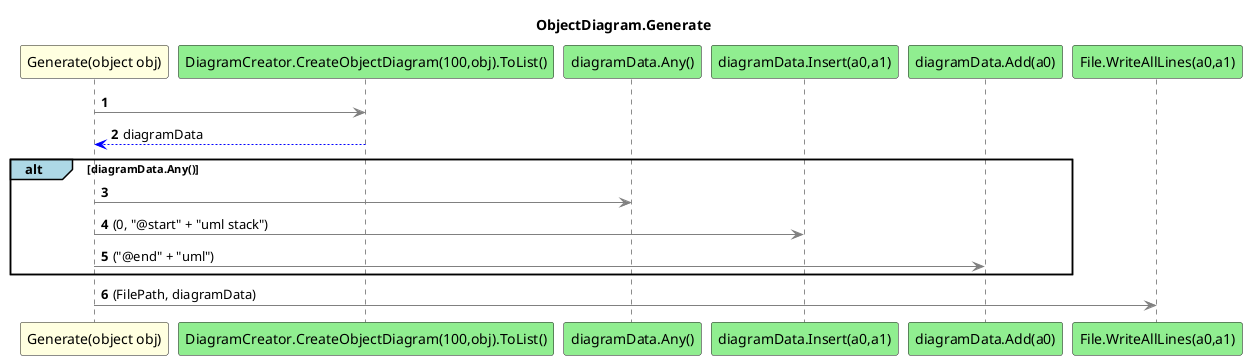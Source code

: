 @startuml ObjectDiagram.Generate
title ObjectDiagram.Generate
participant "Generate(object obj)" as Generate_p0 #LightYellow
participant "DiagramCreator.CreateObjectDiagram(100,obj).ToList()" as DiagramCreator_CreateObjectDiagram_100_obj_ToList #LightGreen
participant "diagramData.Any()" as diagramData_Any #LightGreen
participant "diagramData.Insert(a0,a1)" as diagramData_Insert_a0_a1 #LightGreen
participant "diagramData.Add(a0)" as diagramData_Add_a0 #LightGreen
participant "File.WriteAllLines(a0,a1)" as File_WriteAllLines_a0_a1 #LightGreen
autonumber
Generate_p0 -[#grey]> DiagramCreator_CreateObjectDiagram_100_obj_ToList
DiagramCreator_CreateObjectDiagram_100_obj_ToList -[#blue]-> Generate_p0 : diagramData
alt#LightBlue diagramData.Any()
 Generate_p0 -[#grey]> diagramData_Any
 Generate_p0 -[#grey]> diagramData_Insert_a0_a1 : (0, "@start" + "uml stack")
 Generate_p0 -[#grey]> diagramData_Add_a0 : ("@end" + "uml")
end
Generate_p0 -[#grey]> File_WriteAllLines_a0_a1 : (FilePath, diagramData)
@enduml
